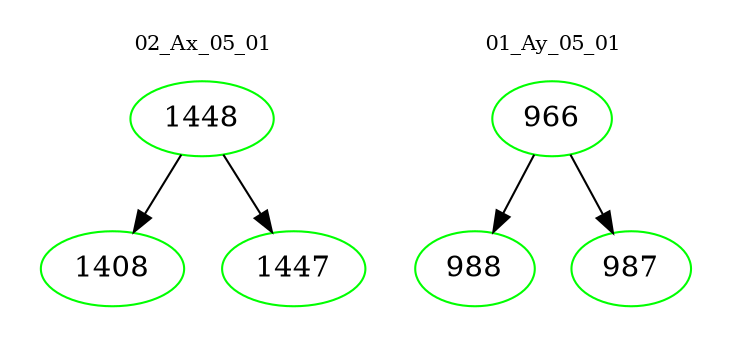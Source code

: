 digraph{
subgraph cluster_0 {
color = white
label = "02_Ax_05_01";
fontsize=10;
T0_1448 [label="1448", color="green"]
T0_1448 -> T0_1408 [color="black"]
T0_1408 [label="1408", color="green"]
T0_1448 -> T0_1447 [color="black"]
T0_1447 [label="1447", color="green"]
}
subgraph cluster_1 {
color = white
label = "01_Ay_05_01";
fontsize=10;
T1_966 [label="966", color="green"]
T1_966 -> T1_988 [color="black"]
T1_988 [label="988", color="green"]
T1_966 -> T1_987 [color="black"]
T1_987 [label="987", color="green"]
}
}
